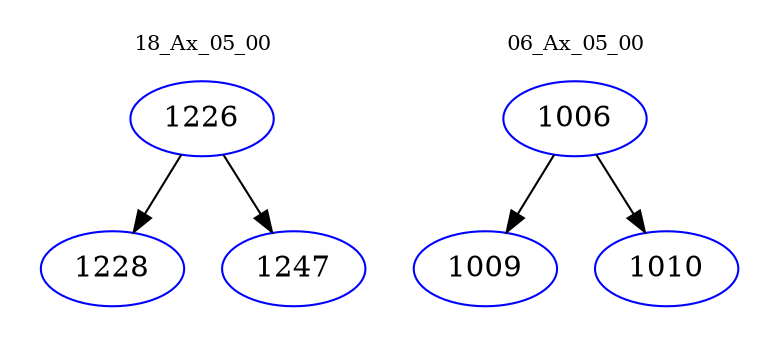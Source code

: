 digraph{
subgraph cluster_0 {
color = white
label = "18_Ax_05_00";
fontsize=10;
T0_1226 [label="1226", color="blue"]
T0_1226 -> T0_1228 [color="black"]
T0_1228 [label="1228", color="blue"]
T0_1226 -> T0_1247 [color="black"]
T0_1247 [label="1247", color="blue"]
}
subgraph cluster_1 {
color = white
label = "06_Ax_05_00";
fontsize=10;
T1_1006 [label="1006", color="blue"]
T1_1006 -> T1_1009 [color="black"]
T1_1009 [label="1009", color="blue"]
T1_1006 -> T1_1010 [color="black"]
T1_1010 [label="1010", color="blue"]
}
}
